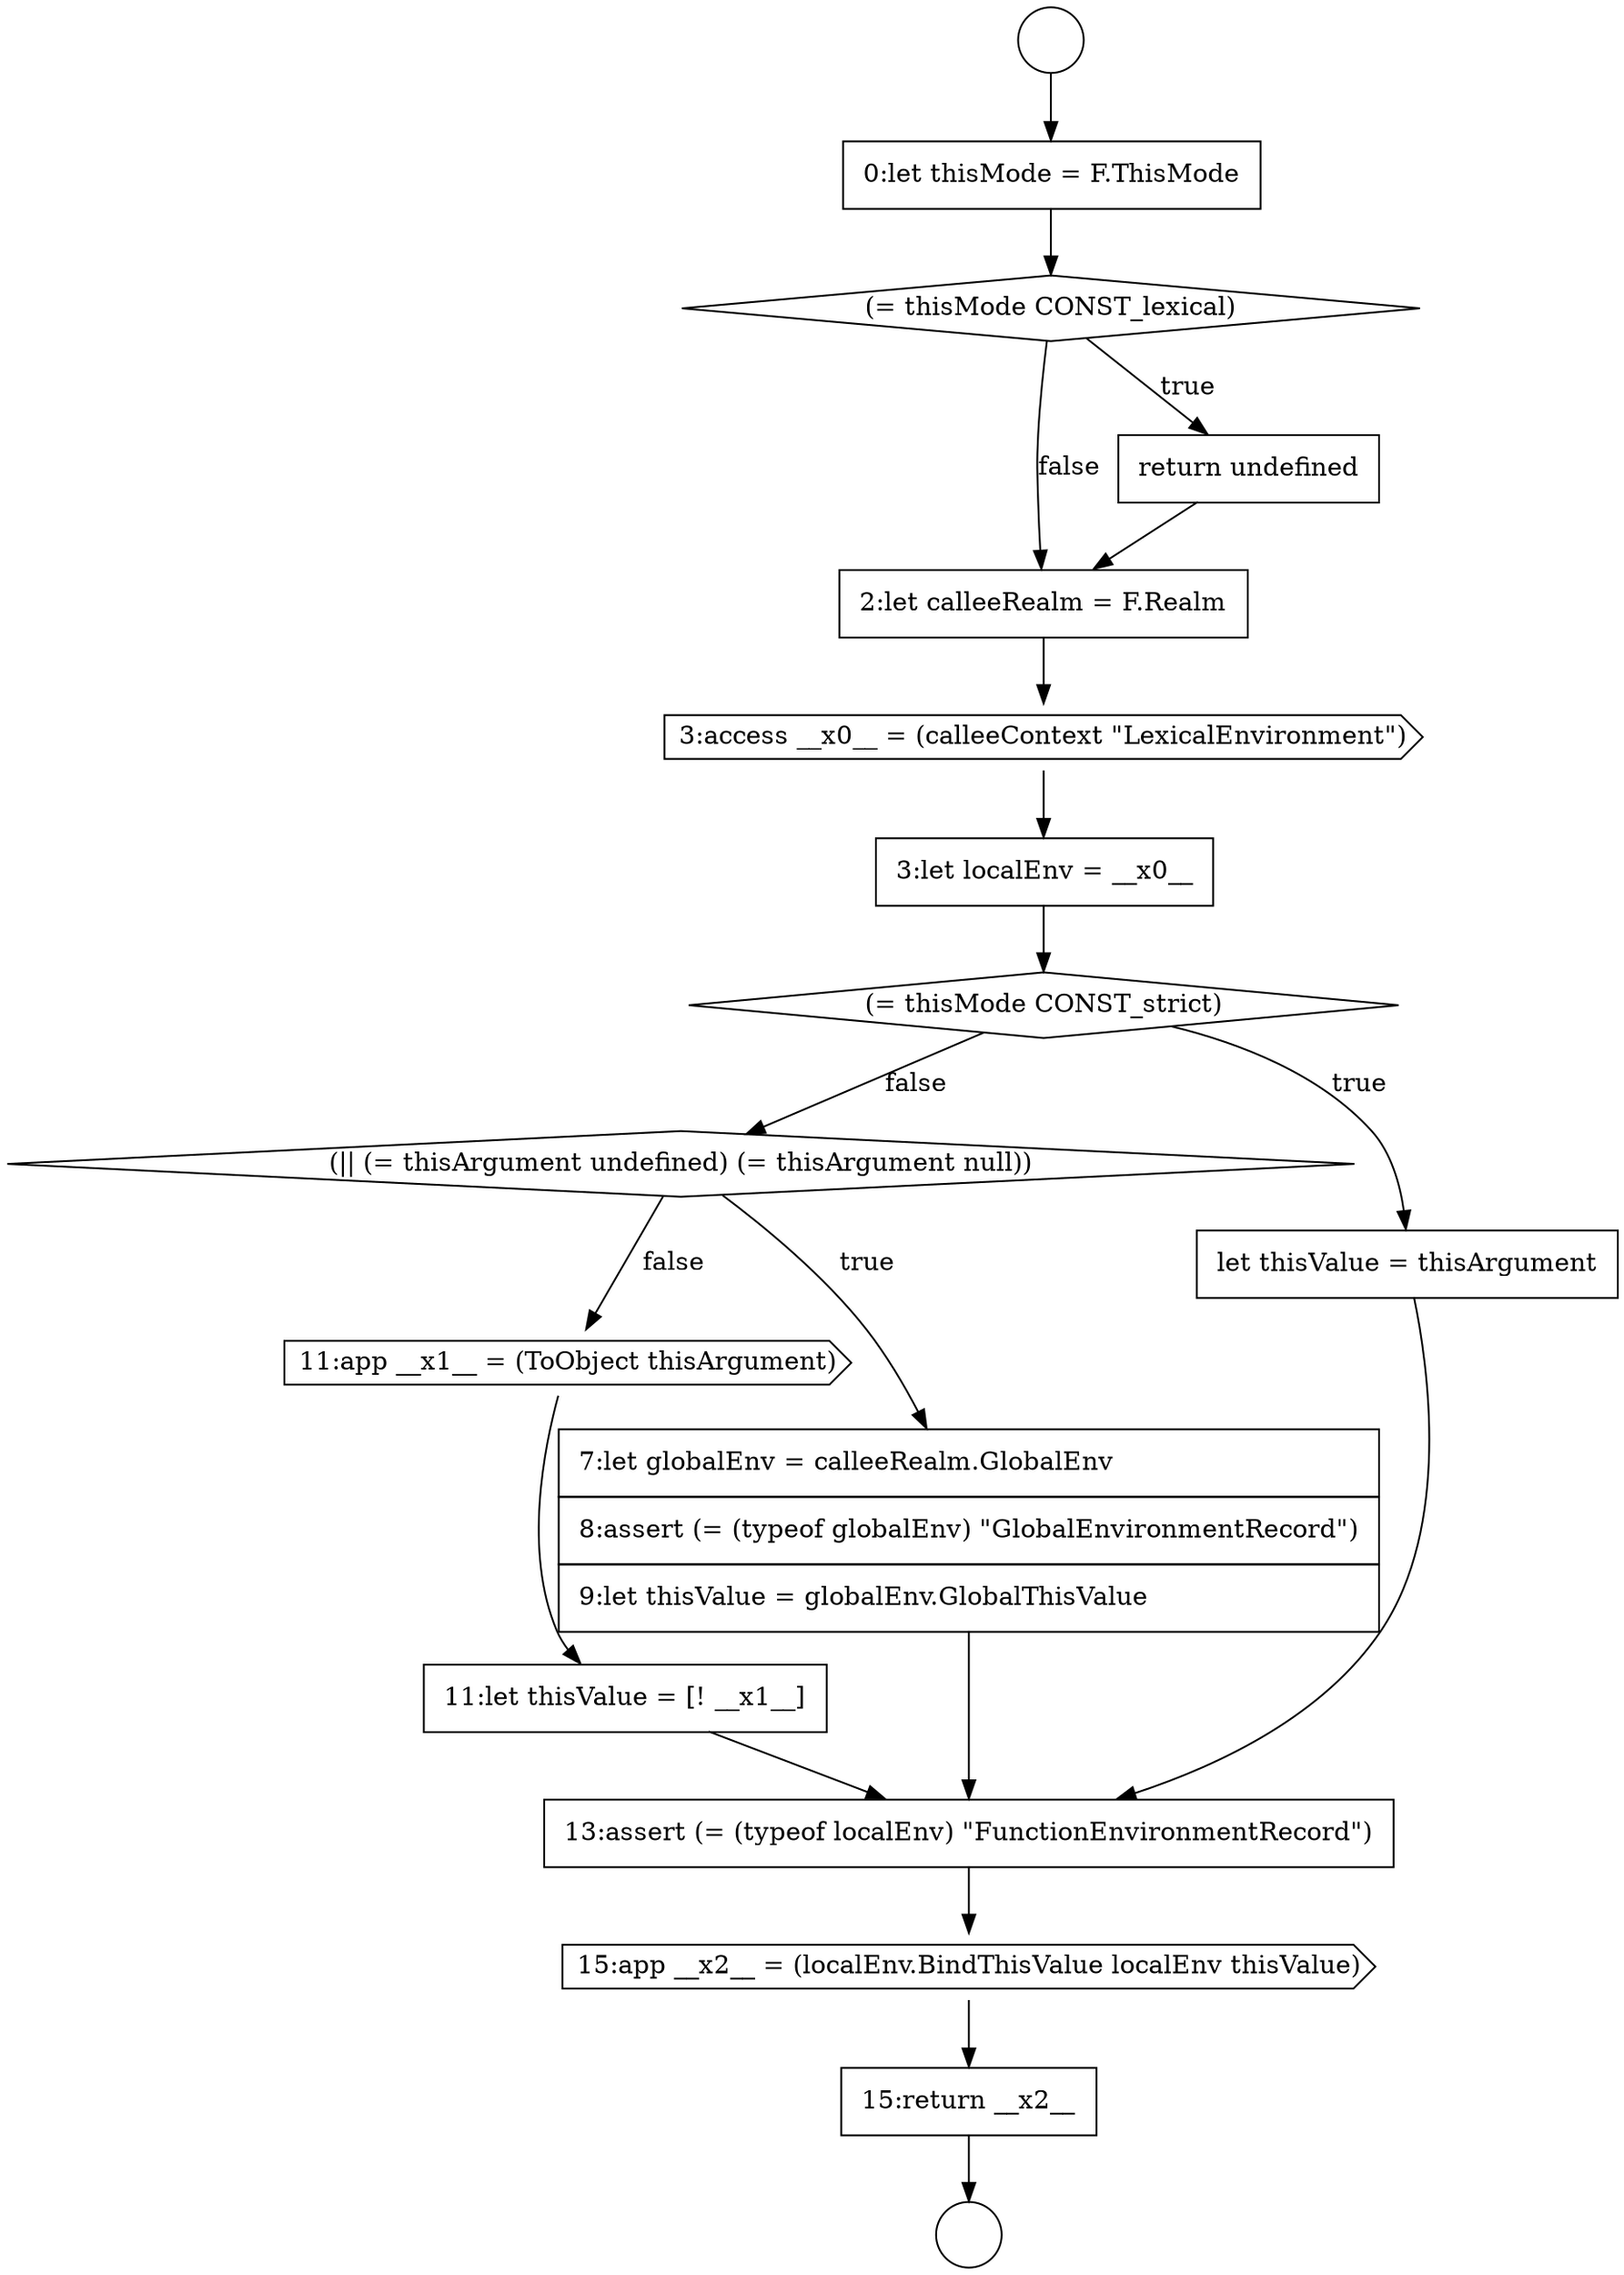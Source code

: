 digraph {
  node0 [shape=circle label=" " color="black" fillcolor="white" style=filled]
  node5 [shape=none, margin=0, label=<<font color="black">
    <table border="0" cellborder="1" cellspacing="0" cellpadding="10">
      <tr><td align="left">2:let calleeRealm = F.Realm</td></tr>
    </table>
  </font>> color="black" fillcolor="white" style=filled]
  node10 [shape=diamond, label=<<font color="black">(|| (= thisArgument undefined) (= thisArgument null))</font>> color="black" fillcolor="white" style=filled]
  node14 [shape=none, margin=0, label=<<font color="black">
    <table border="0" cellborder="1" cellspacing="0" cellpadding="10">
      <tr><td align="left">13:assert (= (typeof localEnv) &quot;FunctionEnvironmentRecord&quot;)</td></tr>
    </table>
  </font>> color="black" fillcolor="white" style=filled]
  node1 [shape=circle label=" " color="black" fillcolor="white" style=filled]
  node6 [shape=cds, label=<<font color="black">3:access __x0__ = (calleeContext &quot;LexicalEnvironment&quot;)</font>> color="black" fillcolor="white" style=filled]
  node9 [shape=none, margin=0, label=<<font color="black">
    <table border="0" cellborder="1" cellspacing="0" cellpadding="10">
      <tr><td align="left">let thisValue = thisArgument</td></tr>
    </table>
  </font>> color="black" fillcolor="white" style=filled]
  node13 [shape=none, margin=0, label=<<font color="black">
    <table border="0" cellborder="1" cellspacing="0" cellpadding="10">
      <tr><td align="left">11:let thisValue = [! __x1__]</td></tr>
    </table>
  </font>> color="black" fillcolor="white" style=filled]
  node2 [shape=none, margin=0, label=<<font color="black">
    <table border="0" cellborder="1" cellspacing="0" cellpadding="10">
      <tr><td align="left">0:let thisMode = F.ThisMode</td></tr>
    </table>
  </font>> color="black" fillcolor="white" style=filled]
  node12 [shape=cds, label=<<font color="black">11:app __x1__ = (ToObject thisArgument)</font>> color="black" fillcolor="white" style=filled]
  node7 [shape=none, margin=0, label=<<font color="black">
    <table border="0" cellborder="1" cellspacing="0" cellpadding="10">
      <tr><td align="left">3:let localEnv = __x0__</td></tr>
    </table>
  </font>> color="black" fillcolor="white" style=filled]
  node3 [shape=diamond, label=<<font color="black">(= thisMode CONST_lexical)</font>> color="black" fillcolor="white" style=filled]
  node16 [shape=none, margin=0, label=<<font color="black">
    <table border="0" cellborder="1" cellspacing="0" cellpadding="10">
      <tr><td align="left">15:return __x2__</td></tr>
    </table>
  </font>> color="black" fillcolor="white" style=filled]
  node11 [shape=none, margin=0, label=<<font color="black">
    <table border="0" cellborder="1" cellspacing="0" cellpadding="10">
      <tr><td align="left">7:let globalEnv = calleeRealm.GlobalEnv</td></tr>
      <tr><td align="left">8:assert (= (typeof globalEnv) &quot;GlobalEnvironmentRecord&quot;)</td></tr>
      <tr><td align="left">9:let thisValue = globalEnv.GlobalThisValue</td></tr>
    </table>
  </font>> color="black" fillcolor="white" style=filled]
  node8 [shape=diamond, label=<<font color="black">(= thisMode CONST_strict)</font>> color="black" fillcolor="white" style=filled]
  node4 [shape=none, margin=0, label=<<font color="black">
    <table border="0" cellborder="1" cellspacing="0" cellpadding="10">
      <tr><td align="left">return undefined</td></tr>
    </table>
  </font>> color="black" fillcolor="white" style=filled]
  node15 [shape=cds, label=<<font color="black">15:app __x2__ = (localEnv.BindThisValue localEnv thisValue)</font>> color="black" fillcolor="white" style=filled]
  node7 -> node8 [ color="black"]
  node10 -> node11 [label=<<font color="black">true</font>> color="black"]
  node10 -> node12 [label=<<font color="black">false</font>> color="black"]
  node9 -> node14 [ color="black"]
  node13 -> node14 [ color="black"]
  node12 -> node13 [ color="black"]
  node0 -> node2 [ color="black"]
  node6 -> node7 [ color="black"]
  node14 -> node15 [ color="black"]
  node4 -> node5 [ color="black"]
  node11 -> node14 [ color="black"]
  node8 -> node9 [label=<<font color="black">true</font>> color="black"]
  node8 -> node10 [label=<<font color="black">false</font>> color="black"]
  node5 -> node6 [ color="black"]
  node16 -> node1 [ color="black"]
  node2 -> node3 [ color="black"]
  node3 -> node4 [label=<<font color="black">true</font>> color="black"]
  node3 -> node5 [label=<<font color="black">false</font>> color="black"]
  node15 -> node16 [ color="black"]
}
